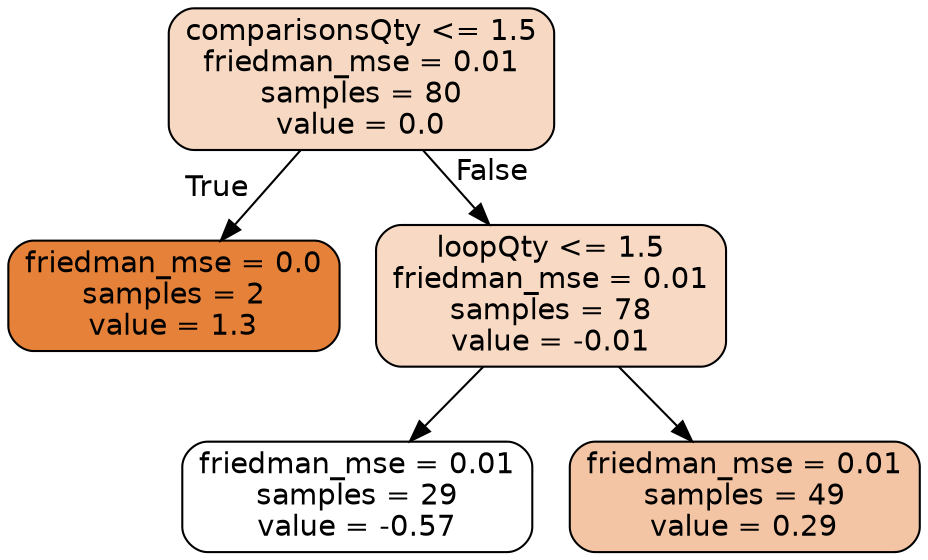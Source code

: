 digraph Tree {
node [shape=box, style="filled, rounded", color="black", fontname="helvetica"] ;
edge [fontname="helvetica"] ;
0 [label="comparisonsQty <= 1.5\nfriedman_mse = 0.01\nsamples = 80\nvalue = 0.0", fillcolor="#f7d9c3"] ;
1 [label="friedman_mse = 0.0\nsamples = 2\nvalue = 1.3", fillcolor="#e58139"] ;
0 -> 1 [labeldistance=2.5, labelangle=45, headlabel="True"] ;
2 [label="loopQty <= 1.5\nfriedman_mse = 0.01\nsamples = 78\nvalue = -0.01", fillcolor="#f7d9c4"] ;
0 -> 2 [labeldistance=2.5, labelangle=-45, headlabel="False"] ;
3 [label="friedman_mse = 0.01\nsamples = 29\nvalue = -0.57", fillcolor="#ffffff"] ;
2 -> 3 ;
4 [label="friedman_mse = 0.01\nsamples = 49\nvalue = 0.29", fillcolor="#f3c5a4"] ;
2 -> 4 ;
}